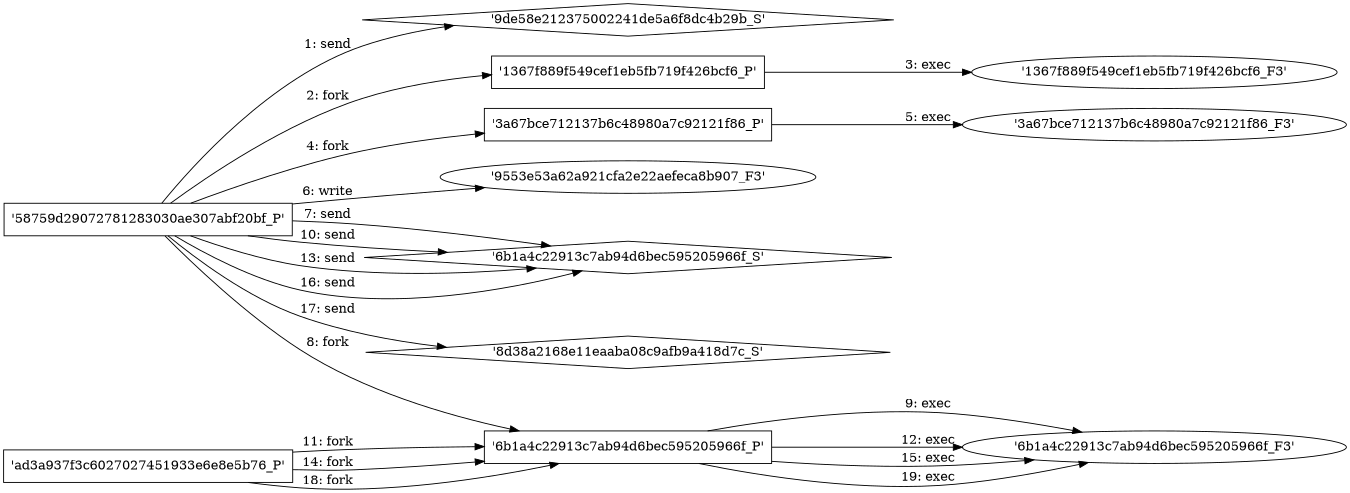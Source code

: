 digraph "D:\Learning\Paper\apt\基于CTI的攻击预警\Dataset\攻击图\ASGfromALLCTI\Vulnerability Spotlight Multiple Remote Code Execution Vulnerabilities Within libxls.dot" {
rankdir="LR"
size="9"
fixedsize="false"
splines="true"
nodesep=0.3
ranksep=0
fontsize=10
overlap="scalexy"
engine= "neato"
	"'9de58e212375002241de5a6f8dc4b29b_S'" [node_type=Socket shape=diamond]
	"'58759d29072781283030ae307abf20bf_P'" [node_type=Process shape=box]
	"'58759d29072781283030ae307abf20bf_P'" -> "'9de58e212375002241de5a6f8dc4b29b_S'" [label="1: send"]
	"'58759d29072781283030ae307abf20bf_P'" [node_type=Process shape=box]
	"'1367f889f549cef1eb5fb719f426bcf6_P'" [node_type=Process shape=box]
	"'58759d29072781283030ae307abf20bf_P'" -> "'1367f889f549cef1eb5fb719f426bcf6_P'" [label="2: fork"]
	"'1367f889f549cef1eb5fb719f426bcf6_P'" [node_type=Process shape=box]
	"'1367f889f549cef1eb5fb719f426bcf6_F3'" [node_type=File shape=ellipse]
	"'1367f889f549cef1eb5fb719f426bcf6_P'" -> "'1367f889f549cef1eb5fb719f426bcf6_F3'" [label="3: exec"]
	"'58759d29072781283030ae307abf20bf_P'" [node_type=Process shape=box]
	"'3a67bce712137b6c48980a7c92121f86_P'" [node_type=Process shape=box]
	"'58759d29072781283030ae307abf20bf_P'" -> "'3a67bce712137b6c48980a7c92121f86_P'" [label="4: fork"]
	"'3a67bce712137b6c48980a7c92121f86_P'" [node_type=Process shape=box]
	"'3a67bce712137b6c48980a7c92121f86_F3'" [node_type=File shape=ellipse]
	"'3a67bce712137b6c48980a7c92121f86_P'" -> "'3a67bce712137b6c48980a7c92121f86_F3'" [label="5: exec"]
	"'9553e53a62a921cfa2e22aefeca8b907_F3'" [node_type=file shape=ellipse]
	"'58759d29072781283030ae307abf20bf_P'" [node_type=Process shape=box]
	"'58759d29072781283030ae307abf20bf_P'" -> "'9553e53a62a921cfa2e22aefeca8b907_F3'" [label="6: write"]
	"'6b1a4c22913c7ab94d6bec595205966f_S'" [node_type=Socket shape=diamond]
	"'58759d29072781283030ae307abf20bf_P'" [node_type=Process shape=box]
	"'58759d29072781283030ae307abf20bf_P'" -> "'6b1a4c22913c7ab94d6bec595205966f_S'" [label="7: send"]
	"'58759d29072781283030ae307abf20bf_P'" [node_type=Process shape=box]
	"'6b1a4c22913c7ab94d6bec595205966f_P'" [node_type=Process shape=box]
	"'58759d29072781283030ae307abf20bf_P'" -> "'6b1a4c22913c7ab94d6bec595205966f_P'" [label="8: fork"]
	"'6b1a4c22913c7ab94d6bec595205966f_P'" [node_type=Process shape=box]
	"'6b1a4c22913c7ab94d6bec595205966f_F3'" [node_type=File shape=ellipse]
	"'6b1a4c22913c7ab94d6bec595205966f_P'" -> "'6b1a4c22913c7ab94d6bec595205966f_F3'" [label="9: exec"]
	"'6b1a4c22913c7ab94d6bec595205966f_S'" [node_type=Socket shape=diamond]
	"'58759d29072781283030ae307abf20bf_P'" [node_type=Process shape=box]
	"'58759d29072781283030ae307abf20bf_P'" -> "'6b1a4c22913c7ab94d6bec595205966f_S'" [label="10: send"]
	"'ad3a937f3c6027027451933e6e8e5b76_P'" [node_type=Process shape=box]
	"'6b1a4c22913c7ab94d6bec595205966f_P'" [node_type=Process shape=box]
	"'ad3a937f3c6027027451933e6e8e5b76_P'" -> "'6b1a4c22913c7ab94d6bec595205966f_P'" [label="11: fork"]
	"'6b1a4c22913c7ab94d6bec595205966f_P'" [node_type=Process shape=box]
	"'6b1a4c22913c7ab94d6bec595205966f_F3'" [node_type=File shape=ellipse]
	"'6b1a4c22913c7ab94d6bec595205966f_P'" -> "'6b1a4c22913c7ab94d6bec595205966f_F3'" [label="12: exec"]
	"'6b1a4c22913c7ab94d6bec595205966f_S'" [node_type=Socket shape=diamond]
	"'58759d29072781283030ae307abf20bf_P'" [node_type=Process shape=box]
	"'58759d29072781283030ae307abf20bf_P'" -> "'6b1a4c22913c7ab94d6bec595205966f_S'" [label="13: send"]
	"'ad3a937f3c6027027451933e6e8e5b76_P'" [node_type=Process shape=box]
	"'6b1a4c22913c7ab94d6bec595205966f_P'" [node_type=Process shape=box]
	"'ad3a937f3c6027027451933e6e8e5b76_P'" -> "'6b1a4c22913c7ab94d6bec595205966f_P'" [label="14: fork"]
	"'6b1a4c22913c7ab94d6bec595205966f_P'" [node_type=Process shape=box]
	"'6b1a4c22913c7ab94d6bec595205966f_F3'" [node_type=File shape=ellipse]
	"'6b1a4c22913c7ab94d6bec595205966f_P'" -> "'6b1a4c22913c7ab94d6bec595205966f_F3'" [label="15: exec"]
	"'6b1a4c22913c7ab94d6bec595205966f_S'" [node_type=Socket shape=diamond]
	"'58759d29072781283030ae307abf20bf_P'" [node_type=Process shape=box]
	"'58759d29072781283030ae307abf20bf_P'" -> "'6b1a4c22913c7ab94d6bec595205966f_S'" [label="16: send"]
	"'8d38a2168e11eaaba08c9afb9a418d7c_S'" [node_type=Socket shape=diamond]
	"'58759d29072781283030ae307abf20bf_P'" [node_type=Process shape=box]
	"'58759d29072781283030ae307abf20bf_P'" -> "'8d38a2168e11eaaba08c9afb9a418d7c_S'" [label="17: send"]
	"'ad3a937f3c6027027451933e6e8e5b76_P'" [node_type=Process shape=box]
	"'6b1a4c22913c7ab94d6bec595205966f_P'" [node_type=Process shape=box]
	"'ad3a937f3c6027027451933e6e8e5b76_P'" -> "'6b1a4c22913c7ab94d6bec595205966f_P'" [label="18: fork"]
	"'6b1a4c22913c7ab94d6bec595205966f_P'" [node_type=Process shape=box]
	"'6b1a4c22913c7ab94d6bec595205966f_F3'" [node_type=File shape=ellipse]
	"'6b1a4c22913c7ab94d6bec595205966f_P'" -> "'6b1a4c22913c7ab94d6bec595205966f_F3'" [label="19: exec"]
}
